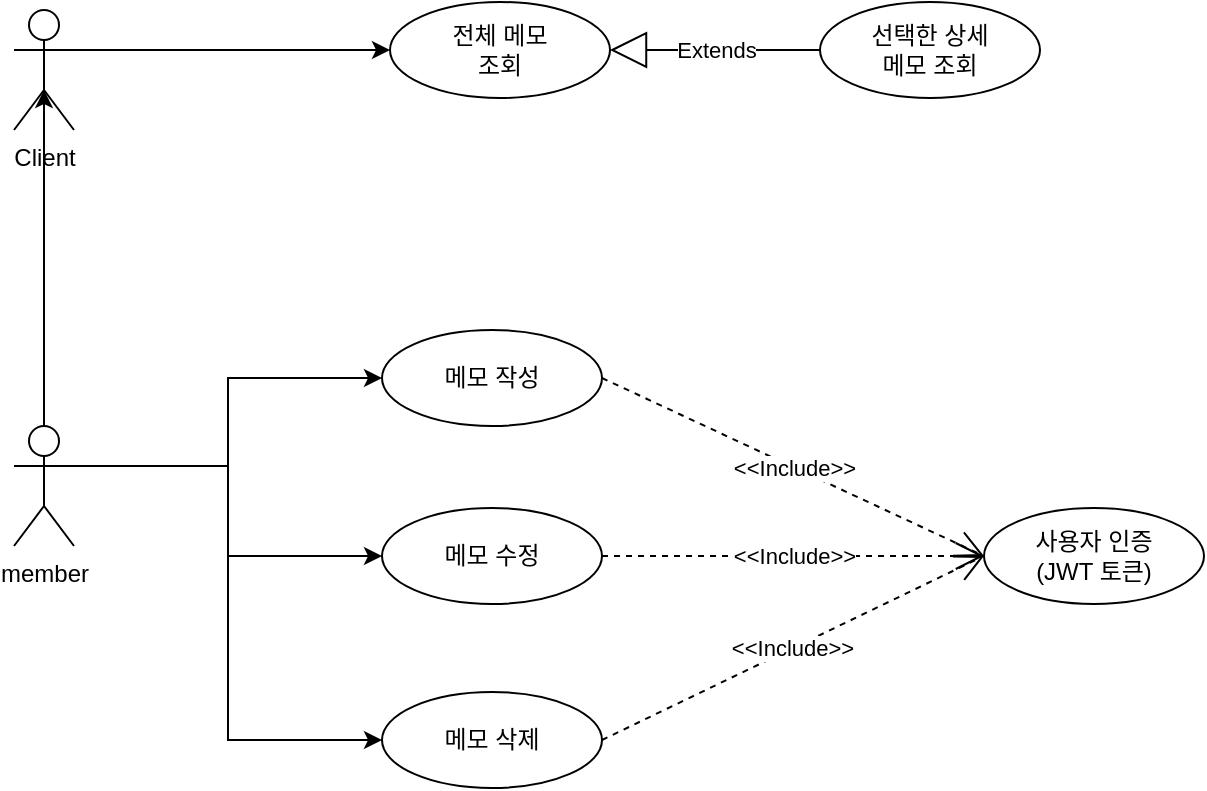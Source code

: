 <mxfile version="21.5.0" type="device">
  <diagram name="페이지-1" id="I7xfN1N7a1NY-qjiqmJn">
    <mxGraphModel dx="960" dy="1114" grid="0" gridSize="10" guides="1" tooltips="1" connect="1" arrows="1" fold="1" page="1" pageScale="1" pageWidth="827" pageHeight="1169" math="0" shadow="0">
      <root>
        <mxCell id="0" />
        <mxCell id="1" parent="0" />
        <mxCell id="569pUtfEa6Q3hfc6EQtt-8" style="edgeStyle=orthogonalEdgeStyle;rounded=0;orthogonalLoop=1;jettySize=auto;html=1;exitX=1;exitY=0.333;exitDx=0;exitDy=0;exitPerimeter=0;entryX=0;entryY=0.5;entryDx=0;entryDy=0;" parent="1" source="kHp5__HIJIvi01fikyFd-4" target="569pUtfEa6Q3hfc6EQtt-3" edge="1">
          <mxGeometry relative="1" as="geometry">
            <mxPoint x="107" y="296" as="sourcePoint" />
          </mxGeometry>
        </mxCell>
        <mxCell id="569pUtfEa6Q3hfc6EQtt-10" style="edgeStyle=orthogonalEdgeStyle;rounded=0;orthogonalLoop=1;jettySize=auto;html=1;exitX=1;exitY=0.333;exitDx=0;exitDy=0;exitPerimeter=0;entryX=0;entryY=0.5;entryDx=0;entryDy=0;" parent="1" source="kHp5__HIJIvi01fikyFd-4" target="569pUtfEa6Q3hfc6EQtt-5" edge="1">
          <mxGeometry relative="1" as="geometry">
            <mxPoint x="107" y="296" as="sourcePoint" />
          </mxGeometry>
        </mxCell>
        <mxCell id="569pUtfEa6Q3hfc6EQtt-11" style="edgeStyle=orthogonalEdgeStyle;rounded=0;orthogonalLoop=1;jettySize=auto;html=1;exitX=1;exitY=0.333;exitDx=0;exitDy=0;exitPerimeter=0;entryX=0;entryY=0.5;entryDx=0;entryDy=0;" parent="1" source="kHp5__HIJIvi01fikyFd-4" target="569pUtfEa6Q3hfc6EQtt-6" edge="1">
          <mxGeometry relative="1" as="geometry">
            <mxPoint x="107" y="296" as="sourcePoint" />
          </mxGeometry>
        </mxCell>
        <mxCell id="kHp5__HIJIvi01fikyFd-5" style="edgeStyle=orthogonalEdgeStyle;rounded=0;orthogonalLoop=1;jettySize=auto;html=1;exitX=1;exitY=0.333;exitDx=0;exitDy=0;exitPerimeter=0;entryX=0;entryY=0.5;entryDx=0;entryDy=0;" edge="1" parent="1" source="569pUtfEa6Q3hfc6EQtt-1" target="569pUtfEa6Q3hfc6EQtt-18">
          <mxGeometry relative="1" as="geometry">
            <mxPoint x="222" y="88" as="targetPoint" />
          </mxGeometry>
        </mxCell>
        <mxCell id="569pUtfEa6Q3hfc6EQtt-1" value="Client" style="shape=umlActor;verticalLabelPosition=bottom;verticalAlign=top;html=1;" parent="1" vertex="1">
          <mxGeometry x="38" y="68" width="30" height="60" as="geometry" />
        </mxCell>
        <mxCell id="569pUtfEa6Q3hfc6EQtt-3" value="메모 작성" style="ellipse;whiteSpace=wrap;html=1;" parent="1" vertex="1">
          <mxGeometry x="222" y="228" width="110" height="48" as="geometry" />
        </mxCell>
        <mxCell id="569pUtfEa6Q3hfc6EQtt-5" value="메모 수정" style="ellipse;whiteSpace=wrap;html=1;" parent="1" vertex="1">
          <mxGeometry x="222" y="317" width="110" height="48" as="geometry" />
        </mxCell>
        <mxCell id="569pUtfEa6Q3hfc6EQtt-6" value="메모 삭제" style="ellipse;whiteSpace=wrap;html=1;" parent="1" vertex="1">
          <mxGeometry x="222" y="409" width="110" height="48" as="geometry" />
        </mxCell>
        <mxCell id="569pUtfEa6Q3hfc6EQtt-14" value="&amp;lt;&amp;lt;Include&amp;gt;&amp;gt;" style="endArrow=open;endSize=12;dashed=1;html=1;rounded=0;exitX=1;exitY=0.5;exitDx=0;exitDy=0;entryX=0;entryY=0.5;entryDx=0;entryDy=0;" parent="1" source="569pUtfEa6Q3hfc6EQtt-5" target="kHp5__HIJIvi01fikyFd-1" edge="1">
          <mxGeometry width="160" relative="1" as="geometry">
            <mxPoint x="366" y="534" as="sourcePoint" />
            <mxPoint x="413" y="381" as="targetPoint" />
          </mxGeometry>
        </mxCell>
        <mxCell id="569pUtfEa6Q3hfc6EQtt-15" value="&amp;lt;&amp;lt;Include&amp;gt;&amp;gt;" style="endArrow=open;endSize=12;dashed=1;html=1;rounded=0;exitX=1;exitY=0.5;exitDx=0;exitDy=0;entryX=0;entryY=0.5;entryDx=0;entryDy=0;" parent="1" source="569pUtfEa6Q3hfc6EQtt-6" target="kHp5__HIJIvi01fikyFd-1" edge="1">
          <mxGeometry width="160" relative="1" as="geometry">
            <mxPoint x="342" y="351" as="sourcePoint" />
            <mxPoint x="413" y="381" as="targetPoint" />
          </mxGeometry>
        </mxCell>
        <mxCell id="569pUtfEa6Q3hfc6EQtt-16" value="선택한 상세 &lt;br&gt;메모 조회" style="ellipse;whiteSpace=wrap;html=1;" parent="1" vertex="1">
          <mxGeometry x="441" y="64" width="110" height="48" as="geometry" />
        </mxCell>
        <mxCell id="569pUtfEa6Q3hfc6EQtt-18" value="전체 메모 &lt;br&gt;조회" style="ellipse;whiteSpace=wrap;html=1;" parent="1" vertex="1">
          <mxGeometry x="226" y="64" width="110" height="48" as="geometry" />
        </mxCell>
        <mxCell id="569pUtfEa6Q3hfc6EQtt-19" value="Extends" style="endArrow=block;endSize=16;endFill=0;html=1;rounded=0;exitX=0;exitY=0.5;exitDx=0;exitDy=0;entryX=1;entryY=0.5;entryDx=0;entryDy=0;" parent="1" source="569pUtfEa6Q3hfc6EQtt-16" target="569pUtfEa6Q3hfc6EQtt-18" edge="1">
          <mxGeometry width="160" relative="1" as="geometry">
            <mxPoint x="366" y="557" as="sourcePoint" />
            <mxPoint x="398" y="122" as="targetPoint" />
          </mxGeometry>
        </mxCell>
        <mxCell id="kHp5__HIJIvi01fikyFd-1" value="사용자 인증&lt;br&gt;(JWT 토큰)" style="ellipse;whiteSpace=wrap;html=1;" vertex="1" parent="1">
          <mxGeometry x="523" y="317" width="110" height="48" as="geometry" />
        </mxCell>
        <mxCell id="kHp5__HIJIvi01fikyFd-3" value="&amp;lt;&amp;lt;Include&amp;gt;&amp;gt;" style="endArrow=open;endSize=12;dashed=1;html=1;rounded=0;exitX=1;exitY=0.5;exitDx=0;exitDy=0;entryX=0;entryY=0.5;entryDx=0;entryDy=0;" edge="1" parent="1" source="569pUtfEa6Q3hfc6EQtt-3" target="kHp5__HIJIvi01fikyFd-1">
          <mxGeometry width="160" relative="1" as="geometry">
            <mxPoint x="342" y="351" as="sourcePoint" />
            <mxPoint x="535" y="290" as="targetPoint" />
          </mxGeometry>
        </mxCell>
        <mxCell id="kHp5__HIJIvi01fikyFd-6" style="edgeStyle=orthogonalEdgeStyle;rounded=0;orthogonalLoop=1;jettySize=auto;html=1;exitX=0.5;exitY=0;exitDx=0;exitDy=0;exitPerimeter=0;entryX=0.5;entryY=0.667;entryDx=0;entryDy=0;entryPerimeter=0;" edge="1" parent="1" source="kHp5__HIJIvi01fikyFd-4" target="569pUtfEa6Q3hfc6EQtt-1">
          <mxGeometry relative="1" as="geometry" />
        </mxCell>
        <mxCell id="kHp5__HIJIvi01fikyFd-4" value="member" style="shape=umlActor;verticalLabelPosition=bottom;verticalAlign=top;html=1;" vertex="1" parent="1">
          <mxGeometry x="38" y="276" width="30" height="60" as="geometry" />
        </mxCell>
      </root>
    </mxGraphModel>
  </diagram>
</mxfile>
